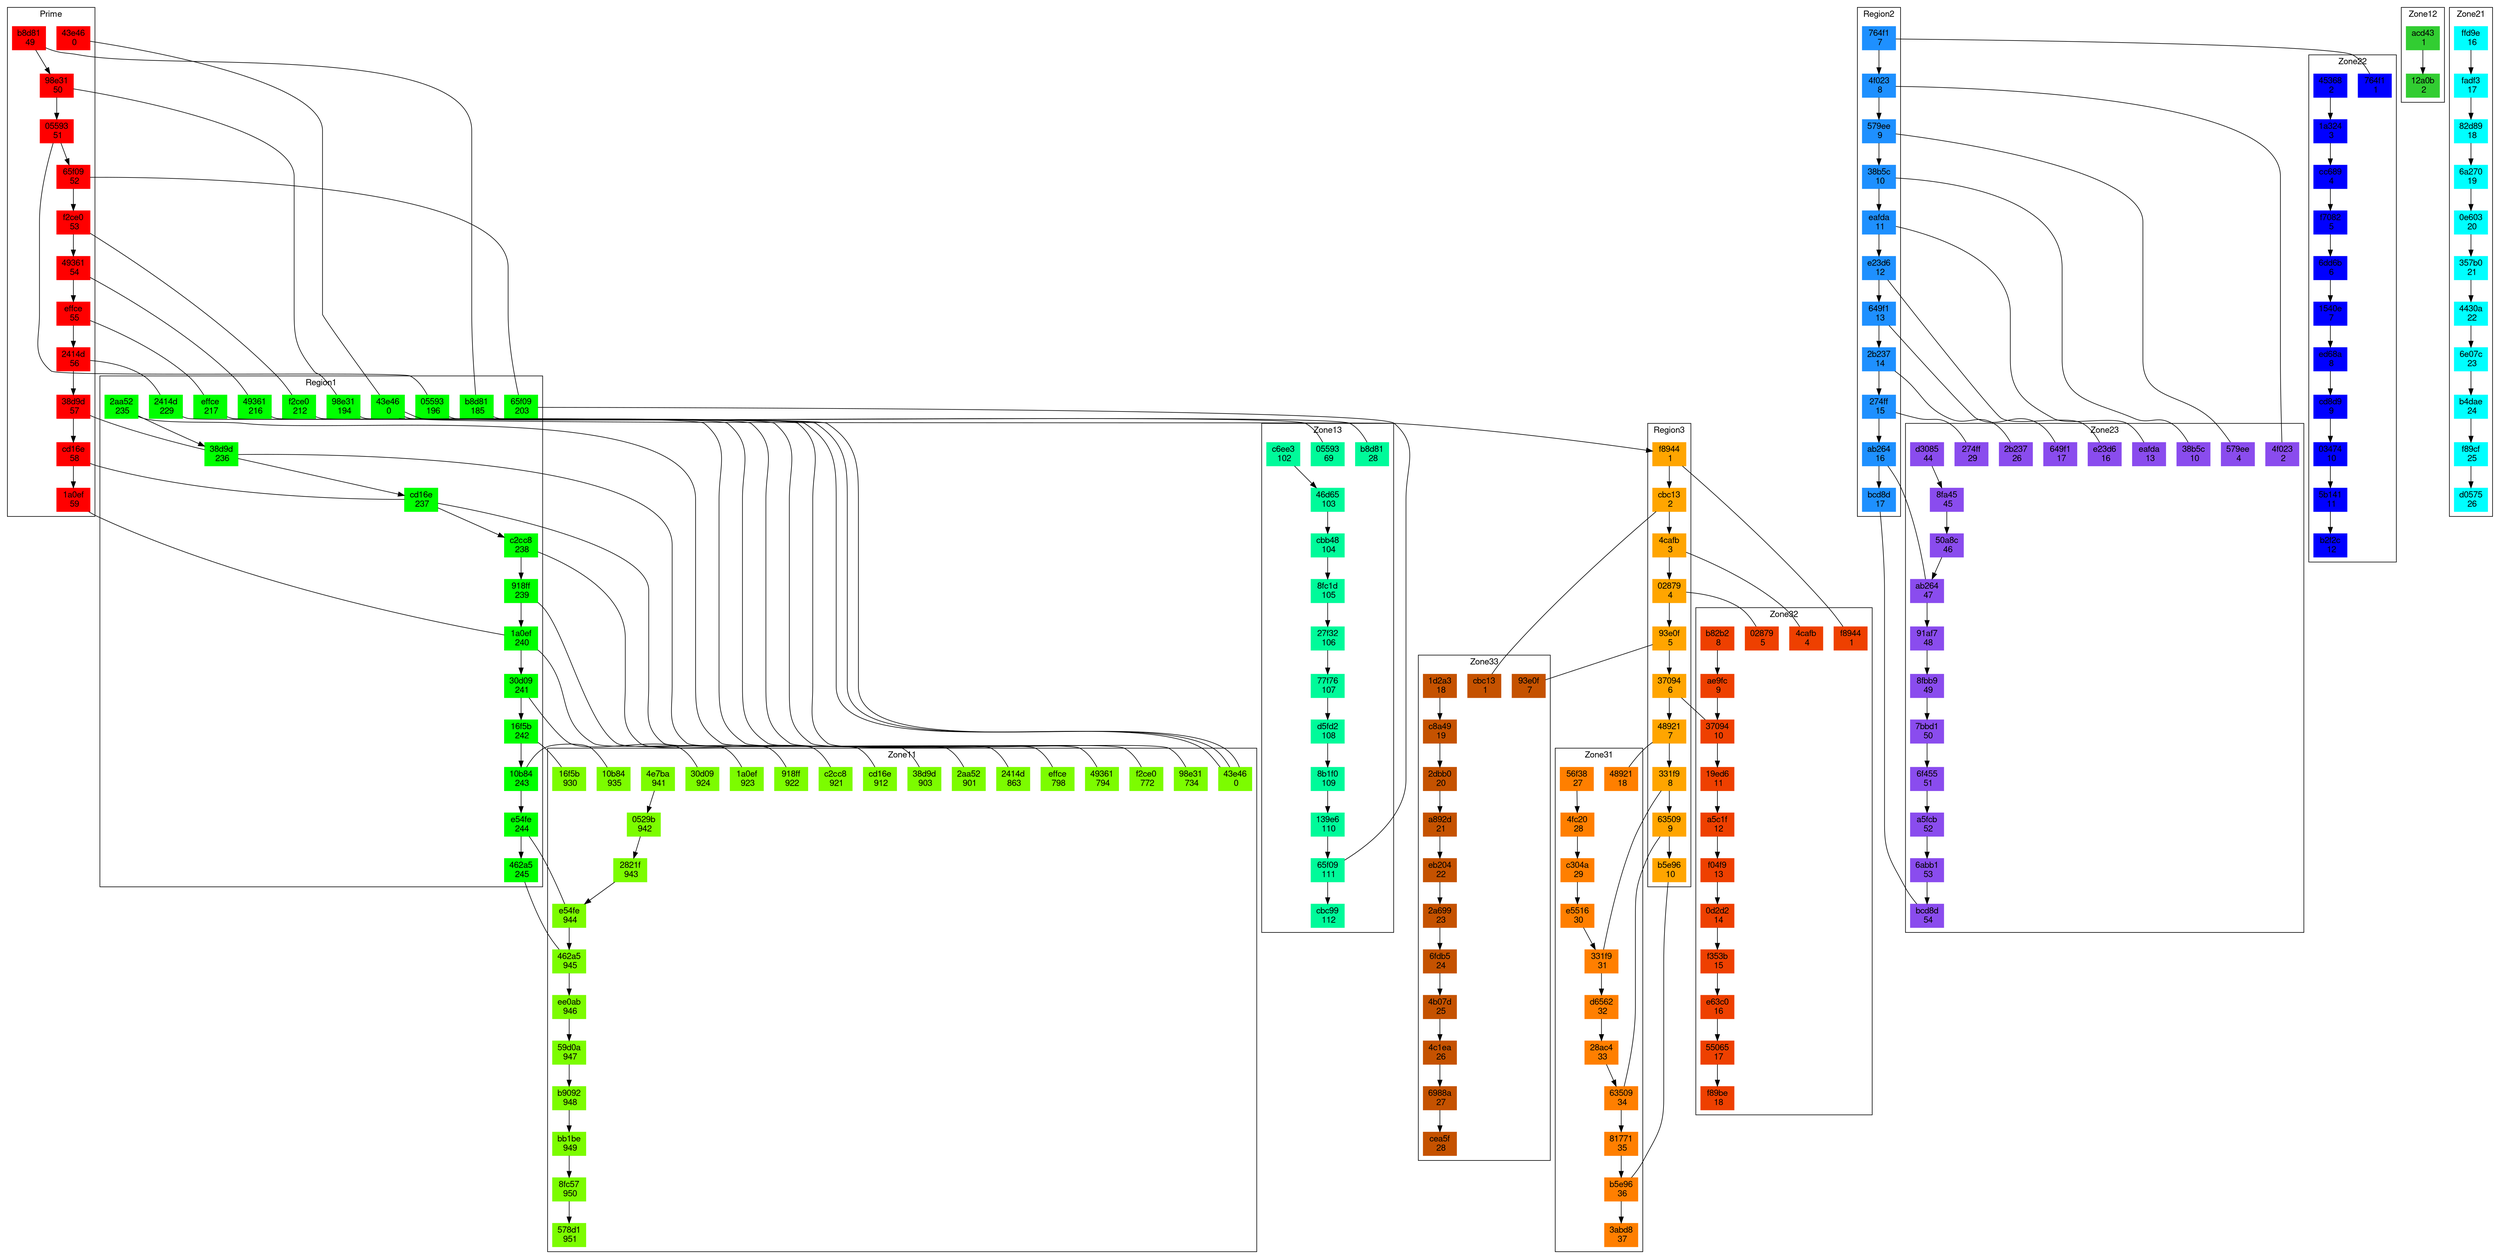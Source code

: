 digraph G {
fontname="Helvetica,Arial,sans-serif"
node [fontname="Helvetica,Arial,sans-serif", shape = rectangle, style = filled] 
edge [fontname="Helvetica,Arial,sans-serif"]subgraph cluster_Prime { label = "Prime" node [color = red]
"0b8d81" [label = "b8d81\n 49"]
"098e31" [label = "98e31\n 50"]
"005593" [label = "05593\n 51"]
"065f09" [label = "65f09\n 52"]
"0f2ce0" [label = "f2ce0\n 53"]
"049361" [label = "49361\n 54"]
"0effce" [label = "effce\n 55"]
"02414d" [label = "2414d\n 56"]
"038d9d" [label = "38d9d\n 57"]
"0cd16e" [label = "cd16e\n 58"]
"01a0ef" [label = "1a0ef\n 59"]
"043e46" [label = "43e46\n 0"]}
subgraph cluster_Region1 { label = "Region1" node [color = green]
"1b8d81" [label = "b8d81\n 185"]
"198e31" [label = "98e31\n 194"]
"105593" [label = "05593\n 196"]
"165f09" [label = "65f09\n 203"]
"1f2ce0" [label = "f2ce0\n 212"]
"149361" [label = "49361\n 216"]
"1effce" [label = "effce\n 217"]
"12414d" [label = "2414d\n 229"]
"138d9d" [label = "38d9d\n 236"]
"1cd16e" [label = "cd16e\n 237"]
"11a0ef" [label = "1a0ef\n 240"]
"12aa52" [label = "2aa52\n 235"]
"1c2cc8" [label = "c2cc8\n 238"]
"1918ff" [label = "918ff\n 239"]
"130d09" [label = "30d09\n 241"]
"116f5b" [label = "16f5b\n 242"]
"110b84" [label = "10b84\n 243"]
"1e54fe" [label = "e54fe\n 244"]
"1462a5" [label = "462a5\n 245"]
"143e46" [label = "43e46\n 0"]}
subgraph cluster_Region2 { label = "Region2" node [color = dodgerblue]
"1764f1" [label = "764f1\n 7"]
"14f023" [label = "4f023\n 8"]
"1579ee" [label = "579ee\n 9"]
"138b5c" [label = "38b5c\n 10"]
"1eafda" [label = "eafda\n 11"]
"1e23d6" [label = "e23d6\n 12"]
"1649f1" [label = "649f1\n 13"]
"12b237" [label = "2b237\n 14"]
"1274ff" [label = "274ff\n 15"]
"1ab264" [label = "ab264\n 16"]
"1bcd8d" [label = "bcd8d\n 17"]
"143e46" [label = "43e46\n 0"]}
subgraph cluster_Region3 { label = "Region3" node [color = orange]
"143e46" [label = "43e46\n 0"]
"1f8944" [label = "f8944\n 1"]
"1cbc13" [label = "cbc13\n 2"]
"14cafb" [label = "4cafb\n 3"]
"102879" [label = "02879\n 4"]
"193e0f" [label = "93e0f\n 5"]
"137094" [label = "37094\n 6"]
"148921" [label = "48921\n 7"]
"1331f9" [label = "331f9\n 8"]
"163509" [label = "63509\n 9"]
"1b5e96" [label = "b5e96\n 10"]}
subgraph cluster_Zone11 { label = "Zone11" node [color = lawngreen]
"298e31" [label = "98e31\n 734"]
"2f2ce0" [label = "f2ce0\n 772"]
"249361" [label = "49361\n 794"]
"2effce" [label = "effce\n 798"]
"22414d" [label = "2414d\n 863"]
"238d9d" [label = "38d9d\n 903"]
"2cd16e" [label = "cd16e\n 912"]
"21a0ef" [label = "1a0ef\n 923"]
"22aa52" [label = "2aa52\n 901"]
"2c2cc8" [label = "c2cc8\n 921"]
"2918ff" [label = "918ff\n 922"]
"230d09" [label = "30d09\n 924"]
"216f5b" [label = "16f5b\n 930"]
"210b84" [label = "10b84\n 935"]
"2e54fe" [label = "e54fe\n 944"]
"2462a5" [label = "462a5\n 945"]
"243e46" [label = "43e46\n 0"]
"24e7ba" [label = "4e7ba\n 941"]
"20529b" [label = "0529b\n 942"]
"22821f" [label = "2821f\n 943"]
"2ee0ab" [label = "ee0ab\n 946"]
"259d0a" [label = "59d0a\n 947"]
"2b9092" [label = "b9092\n 948"]
"2bb1be" [label = "bb1be\n 949"]
"28fc57" [label = "8fc57\n 950"]
"2578d1" [label = "578d1\n 951"]}
subgraph cluster_Zone12 { label = "Zone12" node [color = limegreen]
"243e46" [label = "43e46\n 0"]
"2acd43" [label = "acd43\n 1"]
"212a0b" [label = "12a0b\n 2"]}
subgraph cluster_Zone13 { label = "Zone13" node [color = mediumspringgreen]
"2b8d81" [label = "b8d81\n 28"]
"205593" [label = "05593\n 69"]
"265f09" [label = "65f09\n 111"]
"243e46" [label = "43e46\n 0"]
"2c6ee3" [label = "c6ee3\n 102"]
"246d65" [label = "46d65\n 103"]
"2cbb48" [label = "cbb48\n 104"]
"28fc1d" [label = "8fc1d\n 105"]
"227f32" [label = "27f32\n 106"]
"277f76" [label = "77f76\n 107"]
"2d5fd2" [label = "d5fd2\n 108"]
"28b1f0" [label = "8b1f0\n 109"]
"2139e6" [label = "139e6\n 110"]
"2cbc99" [label = "cbc99\n 112"]}
subgraph cluster_Zone21 { label = "Zone21" node [color = aqua]
"243e46" [label = "43e46\n 0"]
"2ffd9e" [label = "ffd9e\n 16"]
"2fadf3" [label = "fadf3\n 17"]
"282d89" [label = "82d89\n 18"]
"26a270" [label = "6a270\n 19"]
"20e603" [label = "0e603\n 20"]
"2357b0" [label = "357b0\n 21"]
"24430a" [label = "4430a\n 22"]
"26e07c" [label = "6e07c\n 23"]
"2b4dae" [label = "b4dae\n 24"]
"2f89cf" [label = "f89cf\n 25"]
"2d0575" [label = "d0575\n 26"]}
subgraph cluster_Zone22 { label = "Zone22" node [color = blue]
"2764f1" [label = "764f1\n 1"]
"243e46" [label = "43e46\n 0"]
"245368" [label = "45368\n 2"]
"21a324" [label = "1a324\n 3"]
"2cc689" [label = "cc689\n 4"]
"2f7082" [label = "f7082\n 5"]
"26dd6b" [label = "6dd6b\n 6"]
"21540e" [label = "1540e\n 7"]
"2ed68a" [label = "ed68a\n 8"]
"2cd8d9" [label = "cd8d9\n 9"]
"203474" [label = "03474\n 10"]
"25b141" [label = "5b141\n 11"]
"2b2f2c" [label = "b2f2c\n 12"]}
subgraph cluster_Zone23 { label = "Zone23" node [color = "#8a4cee"]
"24f023" [label = "4f023\n 2"]
"2579ee" [label = "579ee\n 4"]
"238b5c" [label = "38b5c\n 10"]
"2eafda" [label = "eafda\n 13"]
"2e23d6" [label = "e23d6\n 16"]
"2649f1" [label = "649f1\n 17"]
"22b237" [label = "2b237\n 26"]
"2274ff" [label = "274ff\n 29"]
"2ab264" [label = "ab264\n 47"]
"2bcd8d" [label = "bcd8d\n 54"]
"243e46" [label = "43e46\n 0"]
"2d3085" [label = "d3085\n 44"]
"28fa45" [label = "8fa45\n 45"]
"250a8c" [label = "50a8c\n 46"]
"291af7" [label = "91af7\n 48"]
"28fbb9" [label = "8fbb9\n 49"]
"27bbd1" [label = "7bbd1\n 50"]
"26f455" [label = "6f455\n 51"]
"2a5fcb" [label = "a5fcb\n 52"]
"26abb1" [label = "6abb1\n 53"]}
subgraph cluster_Zone31 { label = "Zone31" node [color = darkorange1]
"243e46" [label = "43e46\n 0"]
"248921" [label = "48921\n 18"]
"2331f9" [label = "331f9\n 31"]
"263509" [label = "63509\n 34"]
"2b5e96" [label = "b5e96\n 36"]
"256f38" [label = "56f38\n 27"]
"24fc20" [label = "4fc20\n 28"]
"2c304a" [label = "c304a\n 29"]
"2e5516" [label = "e5516\n 30"]
"2d6562" [label = "d6562\n 32"]
"228ac4" [label = "28ac4\n 33"]
"281771" [label = "81771\n 35"]
"23abd8" [label = "3abd8\n 37"]}
subgraph cluster_Zone32 { label = "Zone32" node [color = orangered2]
"243e46" [label = "43e46\n 0"]
"2f8944" [label = "f8944\n 1"]
"24cafb" [label = "4cafb\n 4"]
"202879" [label = "02879\n 5"]
"237094" [label = "37094\n 10"]
"2b82b2" [label = "b82b2\n 8"]
"2ae9fc" [label = "ae9fc\n 9"]
"219ed6" [label = "19ed6\n 11"]
"2a5c1f" [label = "a5c1f\n 12"]
"2f04f9" [label = "f04f9\n 13"]
"20d2d2" [label = "0d2d2\n 14"]
"2f353b" [label = "f353b\n 15"]
"2e63c0" [label = "e63c0\n 16"]
"255065" [label = "55065\n 17"]
"2f89be" [label = "f89be\n 18"]}
subgraph cluster_Zone33 { label = "Zone33" node [color = "#c55200"]
"243e46" [label = "43e46\n 0"]
"2cbc13" [label = "cbc13\n 1"]
"293e0f" [label = "93e0f\n 7"]
"21d2a3" [label = "1d2a3\n 18"]
"2c8a49" [label = "c8a49\n 19"]
"22dbb0" [label = "2dbb0\n 20"]
"2a892d" [label = "a892d\n 21"]
"2eb204" [label = "eb204\n 22"]
"22a699" [label = "2a699\n 23"]
"26fdb5" [label = "6fdb5\n 24"]
"24b07d" [label = "4b07d\n 25"]
"24c1ea" [label = "4c1ea\n 26"]
"26988a" [label = "6988a\n 27"]
"2cea5f" [label = "cea5f\n 28"]}
subgraph cluster_Uncles { label = "Uncles"}

"0b8d81" -> "1b8d81" [dir = none]
"098e31" -> "198e31" [dir = none]
"0b8d81" -> "098e31"
"005593" -> "105593" [dir = none]
"098e31" -> "005593"
"065f09" -> "165f09" [dir = none]
"005593" -> "065f09"
"0f2ce0" -> "1f2ce0" [dir = none]
"065f09" -> "0f2ce0"
"049361" -> "149361" [dir = none]
"0f2ce0" -> "049361"
"0effce" -> "1effce" [dir = none]
"049361" -> "0effce"
"02414d" -> "12414d" [dir = none]
"0effce" -> "02414d"
"038d9d" -> "138d9d" [dir = none]
"02414d" -> "038d9d"
"0cd16e" -> "1cd16e" [dir = none]
"038d9d" -> "0cd16e"
"01a0ef" -> "11a0ef" [dir = none]
"0cd16e" -> "01a0ef"
"043e46" -> "143e46" [dir = none]
"1b8d81" -> "2b8d81" [dir = none]
"198e31" -> "298e31" [dir = none]
"105593" -> "205593" [dir = none]
"165f09" -> "265f09" [dir = none]
"1f2ce0" -> "2f2ce0" [dir = none]
"149361" -> "249361" [dir = none]
"1effce" -> "2effce" [dir = none]
"12414d" -> "22414d" [dir = none]
"138d9d" -> "238d9d" [dir = none]
"1cd16e" -> "2cd16e" [dir = none]
"11a0ef" -> "21a0ef" [dir = none]
"12aa52" -> "22aa52" [dir = none]
"12aa52" -> "138d9d"
"138d9d" -> "1cd16e"
"1c2cc8" -> "2c2cc8" [dir = none]
"1cd16e" -> "1c2cc8"
"1918ff" -> "2918ff" [dir = none]
"1c2cc8" -> "1918ff"
"1918ff" -> "11a0ef"
"130d09" -> "230d09" [dir = none]
"11a0ef" -> "130d09"
"116f5b" -> "216f5b" [dir = none]
"130d09" -> "116f5b"
"110b84" -> "210b84" [dir = none]
"116f5b" -> "110b84"
"1e54fe" -> "2e54fe" [dir = none]
"110b84" -> "1e54fe"
"1462a5" -> "2462a5" [dir = none]
"1e54fe" -> "1462a5"
"143e46" -> "243e46" [dir = none]
"1764f1" -> "2764f1" [dir = none]
"14f023" -> "24f023" [dir = none]
"1764f1" -> "14f023"
"1579ee" -> "2579ee" [dir = none]
"14f023" -> "1579ee"
"138b5c" -> "238b5c" [dir = none]
"1579ee" -> "138b5c"
"1eafda" -> "2eafda" [dir = none]
"138b5c" -> "1eafda"
"1e23d6" -> "2e23d6" [dir = none]
"1eafda" -> "1e23d6"
"1649f1" -> "2649f1" [dir = none]
"1e23d6" -> "1649f1"
"12b237" -> "22b237" [dir = none]
"1649f1" -> "12b237"
"1274ff" -> "2274ff" [dir = none]
"12b237" -> "1274ff"
"1ab264" -> "2ab264" [dir = none]
"1274ff" -> "1ab264"
"1bcd8d" -> "2bcd8d" [dir = none]
"1ab264" -> "1bcd8d"
"143e46" -> "243e46" [dir = none]
"143e46" -> "243e46" [dir = none]
"1f8944" -> "2f8944" [dir = none]
"143e46" -> "1f8944"
"1cbc13" -> "2cbc13" [dir = none]
"1f8944" -> "1cbc13"
"14cafb" -> "24cafb" [dir = none]
"1cbc13" -> "14cafb"
"102879" -> "202879" [dir = none]
"14cafb" -> "102879"
"193e0f" -> "293e0f" [dir = none]
"102879" -> "193e0f"
"137094" -> "237094" [dir = none]
"193e0f" -> "137094"
"148921" -> "248921" [dir = none]
"137094" -> "148921"
"1331f9" -> "2331f9" [dir = none]
"148921" -> "1331f9"
"163509" -> "263509" [dir = none]
"1331f9" -> "163509"
"1b5e96" -> "2b5e96" [dir = none]
"163509" -> "1b5e96"
"24e7ba" -> "20529b"
"20529b" -> "22821f"
"22821f" -> "2e54fe"
"2e54fe" -> "2462a5"
"2462a5" -> "2ee0ab"
"2ee0ab" -> "259d0a"
"259d0a" -> "2b9092"
"2b9092" -> "2bb1be"
"2bb1be" -> "28fc57"
"28fc57" -> "2578d1"
"2acd43" -> "212a0b"
"2c6ee3" -> "246d65"
"246d65" -> "2cbb48"
"2cbb48" -> "28fc1d"
"28fc1d" -> "227f32"
"227f32" -> "277f76"
"277f76" -> "2d5fd2"
"2d5fd2" -> "28b1f0"
"28b1f0" -> "2139e6"
"2139e6" -> "265f09"
"265f09" -> "2cbc99"
"2ffd9e" -> "2fadf3"
"2fadf3" -> "282d89"
"282d89" -> "26a270"
"26a270" -> "20e603"
"20e603" -> "2357b0"
"2357b0" -> "24430a"
"24430a" -> "26e07c"
"26e07c" -> "2b4dae"
"2b4dae" -> "2f89cf"
"2f89cf" -> "2d0575"
"245368" -> "21a324"
"21a324" -> "2cc689"
"2cc689" -> "2f7082"
"2f7082" -> "26dd6b"
"26dd6b" -> "21540e"
"21540e" -> "2ed68a"
"2ed68a" -> "2cd8d9"
"2cd8d9" -> "203474"
"203474" -> "25b141"
"25b141" -> "2b2f2c"
"2d3085" -> "28fa45"
"28fa45" -> "250a8c"
"250a8c" -> "2ab264"
"2ab264" -> "291af7"
"291af7" -> "28fbb9"
"28fbb9" -> "27bbd1"
"27bbd1" -> "26f455"
"26f455" -> "2a5fcb"
"2a5fcb" -> "26abb1"
"26abb1" -> "2bcd8d"
"256f38" -> "24fc20"
"24fc20" -> "2c304a"
"2c304a" -> "2e5516"
"2e5516" -> "2331f9"
"2331f9" -> "2d6562"
"2d6562" -> "228ac4"
"228ac4" -> "263509"
"263509" -> "281771"
"281771" -> "2b5e96"
"2b5e96" -> "23abd8"
"2b82b2" -> "2ae9fc"
"2ae9fc" -> "237094"
"237094" -> "219ed6"
"219ed6" -> "2a5c1f"
"2a5c1f" -> "2f04f9"
"2f04f9" -> "20d2d2"
"20d2d2" -> "2f353b"
"2f353b" -> "2e63c0"
"2e63c0" -> "255065"
"255065" -> "2f89be"
"21d2a3" -> "2c8a49"
"2c8a49" -> "22dbb0"
"22dbb0" -> "2a892d"
"2a892d" -> "2eb204"
"2eb204" -> "22a699"
"22a699" -> "26fdb5"
"26fdb5" -> "24b07d"
"24b07d" -> "24c1ea"
"24c1ea" -> "26988a"
"26988a" -> "2cea5f"
}